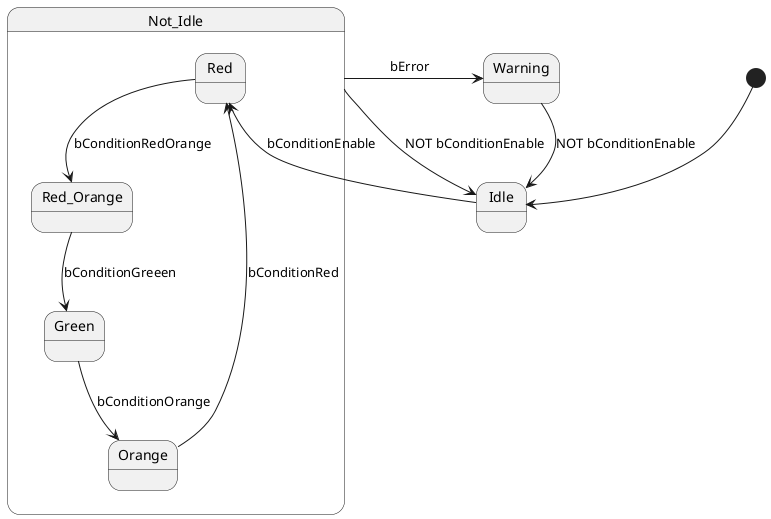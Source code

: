 @startuml

[*] --> Idle

state Not_Idle{
    state Red
    state Red_Orange
    state Green
    state Orange
}
    
state Warning

Idle --> Red : bConditionEnable
Not_Idle --> Idle : NOT bConditionEnable
Not_Idle --> Warning : bError
Warning --> Idle : NOT bConditionEnable

Red --> Red_Orange : bConditionRedOrange
Red_Orange --> Green : bConditionGreeen
Green --> Orange : bConditionOrange
Orange -->  Red : bConditionRed

@enduml